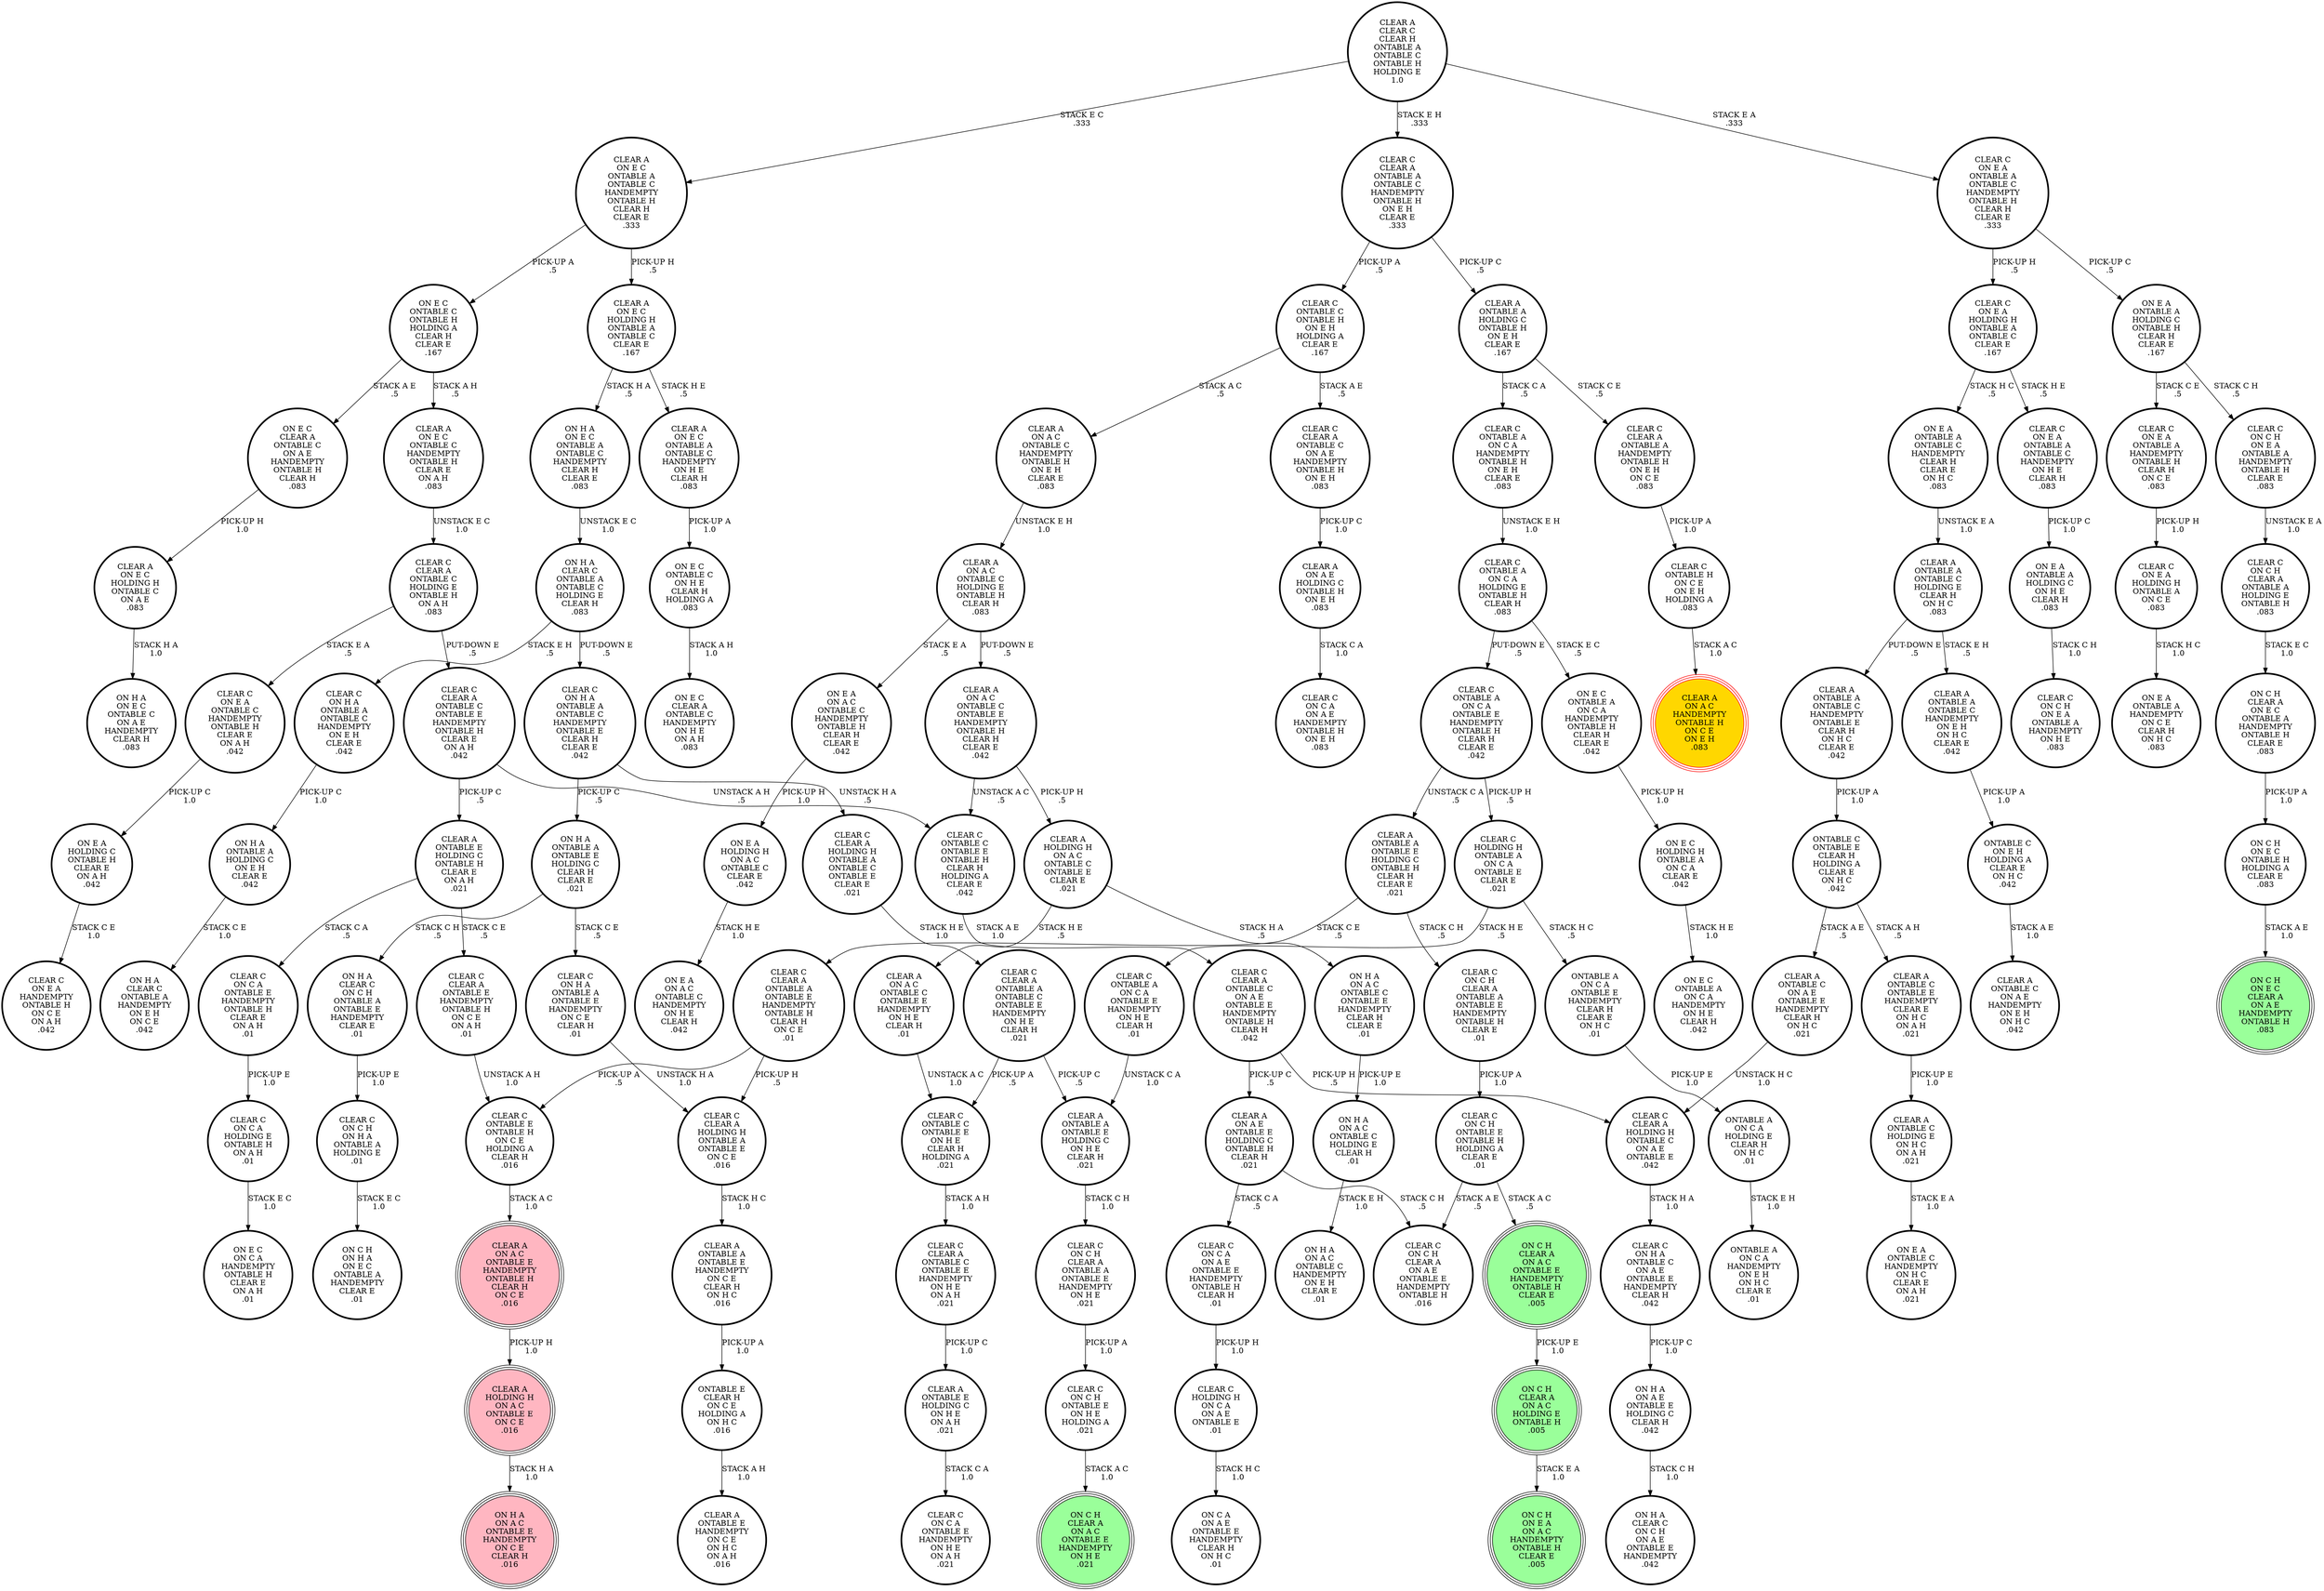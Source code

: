 digraph {
"CLEAR A\nON E C\nHOLDING H\nONTABLE A\nONTABLE C\nCLEAR E\n.167\n" -> "CLEAR A\nON E C\nONTABLE A\nONTABLE C\nHANDEMPTY\nON H E\nCLEAR H\n.083\n"[label="STACK H E\n.5\n"];
"CLEAR A\nON E C\nHOLDING H\nONTABLE A\nONTABLE C\nCLEAR E\n.167\n" -> "ON H A\nON E C\nONTABLE A\nONTABLE C\nHANDEMPTY\nCLEAR H\nCLEAR E\n.083\n"[label="STACK H A\n.5\n"];
"ON E C\nONTABLE C\nON H E\nCLEAR H\nHOLDING A\n.083\n" -> "ON E C\nCLEAR A\nONTABLE C\nHANDEMPTY\nON H E\nON A H\n.083\n"[label="STACK A H\n1.0\n"];
"ON H A\nCLEAR C\nON C H\nONTABLE A\nONTABLE E\nHANDEMPTY\nCLEAR E\n.01\n" -> "CLEAR C\nON C H\nON H A\nONTABLE A\nHOLDING E\n.01\n"[label="PICK-UP E\n1.0\n"];
"CLEAR C\nCLEAR A\nONTABLE A\nONTABLE C\nONTABLE E\nHANDEMPTY\nON H E\nCLEAR H\n.021\n" -> "CLEAR A\nONTABLE A\nONTABLE E\nHOLDING C\nON H E\nCLEAR H\n.021\n"[label="PICK-UP C\n.5\n"];
"CLEAR C\nCLEAR A\nONTABLE A\nONTABLE C\nONTABLE E\nHANDEMPTY\nON H E\nCLEAR H\n.021\n" -> "CLEAR C\nONTABLE C\nONTABLE E\nON H E\nCLEAR H\nHOLDING A\n.021\n"[label="PICK-UP A\n.5\n"];
"ON E A\nHOLDING C\nONTABLE H\nCLEAR E\nON A H\n.042\n" -> "CLEAR C\nON E A\nHANDEMPTY\nONTABLE H\nON C E\nON A H\n.042\n"[label="STACK C E\n1.0\n"];
"CLEAR C\nCLEAR A\nONTABLE C\nONTABLE E\nHANDEMPTY\nON H E\nON A H\n.021\n" -> "CLEAR A\nONTABLE E\nHOLDING C\nON H E\nON A H\n.021\n"[label="PICK-UP C\n1.0\n"];
"CLEAR A\nON A C\nONTABLE C\nHANDEMPTY\nONTABLE H\nON E H\nCLEAR E\n.083\n" -> "CLEAR A\nON A C\nONTABLE C\nHOLDING E\nONTABLE H\nCLEAR H\n.083\n"[label="UNSTACK E H\n1.0\n"];
"CLEAR A\nONTABLE A\nONTABLE E\nHOLDING C\nONTABLE H\nCLEAR H\nCLEAR E\n.021\n" -> "CLEAR C\nCLEAR A\nONTABLE A\nONTABLE E\nHANDEMPTY\nONTABLE H\nCLEAR H\nON C E\n.01\n"[label="STACK C E\n.5\n"];
"CLEAR A\nONTABLE A\nONTABLE E\nHOLDING C\nONTABLE H\nCLEAR H\nCLEAR E\n.021\n" -> "CLEAR C\nON C H\nCLEAR A\nONTABLE A\nONTABLE E\nHANDEMPTY\nONTABLE H\nCLEAR E\n.01\n"[label="STACK C H\n.5\n"];
"ONTABLE C\nON E H\nHOLDING A\nCLEAR E\nON H C\n.042\n" -> "CLEAR A\nONTABLE C\nON A E\nHANDEMPTY\nON E H\nON H C\n.042\n"[label="STACK A E\n1.0\n"];
"CLEAR A\nONTABLE C\nON A E\nONTABLE E\nHANDEMPTY\nCLEAR H\nON H C\n.021\n" -> "CLEAR C\nCLEAR A\nHOLDING H\nONTABLE C\nON A E\nONTABLE E\n.042\n"[label="UNSTACK H C\n1.0\n"];
"CLEAR C\nON C H\nONTABLE E\nONTABLE H\nHOLDING A\nCLEAR E\n.01\n" -> "ON C H\nCLEAR A\nON A C\nONTABLE E\nHANDEMPTY\nONTABLE H\nCLEAR E\n.005\n"[label="STACK A C\n.5\n"];
"CLEAR C\nON C H\nONTABLE E\nONTABLE H\nHOLDING A\nCLEAR E\n.01\n" -> "CLEAR C\nON C H\nCLEAR A\nON A E\nONTABLE E\nHANDEMPTY\nONTABLE H\n.016\n"[label="STACK A E\n.5\n"];
"ON H A\nON A E\nONTABLE E\nHOLDING C\nCLEAR H\n.042\n" -> "ON H A\nCLEAR C\nON C H\nON A E\nONTABLE E\nHANDEMPTY\n.042\n"[label="STACK C H\n1.0\n"];
"CLEAR A\nON A C\nONTABLE C\nONTABLE E\nHANDEMPTY\nONTABLE H\nCLEAR H\nCLEAR E\n.042\n" -> "CLEAR C\nONTABLE C\nONTABLE E\nONTABLE H\nCLEAR H\nHOLDING A\nCLEAR E\n.042\n"[label="UNSTACK A C\n.5\n"];
"CLEAR A\nON A C\nONTABLE C\nONTABLE E\nHANDEMPTY\nONTABLE H\nCLEAR H\nCLEAR E\n.042\n" -> "CLEAR A\nHOLDING H\nON A C\nONTABLE C\nONTABLE E\nCLEAR E\n.021\n"[label="PICK-UP H\n.5\n"];
"CLEAR A\nONTABLE A\nONTABLE C\nHOLDING E\nCLEAR H\nON H C\n.083\n" -> "CLEAR A\nONTABLE A\nONTABLE C\nHANDEMPTY\nONTABLE E\nCLEAR H\nON H C\nCLEAR E\n.042\n"[label="PUT-DOWN E\n.5\n"];
"CLEAR A\nONTABLE A\nONTABLE C\nHOLDING E\nCLEAR H\nON H C\n.083\n" -> "CLEAR A\nONTABLE A\nONTABLE C\nHANDEMPTY\nON E H\nON H C\nCLEAR E\n.042\n"[label="STACK E H\n.5\n"];
"ON H A\nONTABLE A\nHOLDING C\nON E H\nCLEAR E\n.042\n" -> "ON H A\nCLEAR C\nONTABLE A\nHANDEMPTY\nON E H\nON C E\n.042\n"[label="STACK C E\n1.0\n"];
"ON C H\nCLEAR A\nON A C\nHOLDING E\nONTABLE H\n.005\n" -> "ON C H\nON E A\nON A C\nHANDEMPTY\nONTABLE H\nCLEAR E\n.005\n"[label="STACK E A\n1.0\n"];
"ON E A\nHOLDING H\nON A C\nONTABLE C\nCLEAR E\n.042\n" -> "ON E A\nON A C\nONTABLE C\nHANDEMPTY\nON H E\nCLEAR H\n.042\n"[label="STACK H E\n1.0\n"];
"CLEAR C\nCLEAR A\nONTABLE C\nON A E\nONTABLE E\nHANDEMPTY\nONTABLE H\nCLEAR H\n.042\n" -> "CLEAR A\nON A E\nONTABLE E\nHOLDING C\nONTABLE H\nCLEAR H\n.021\n"[label="PICK-UP C\n.5\n"];
"CLEAR C\nCLEAR A\nONTABLE C\nON A E\nONTABLE E\nHANDEMPTY\nONTABLE H\nCLEAR H\n.042\n" -> "CLEAR C\nCLEAR A\nHOLDING H\nONTABLE C\nON A E\nONTABLE E\n.042\n"[label="PICK-UP H\n.5\n"];
"CLEAR C\nON C H\nCLEAR A\nONTABLE A\nONTABLE E\nHANDEMPTY\nON H E\n.021\n" -> "CLEAR C\nON C H\nONTABLE E\nON H E\nHOLDING A\n.021\n"[label="PICK-UP A\n1.0\n"];
"CLEAR C\nONTABLE A\nON C A\nONTABLE E\nHANDEMPTY\nONTABLE H\nCLEAR H\nCLEAR E\n.042\n" -> "CLEAR C\nHOLDING H\nONTABLE A\nON C A\nONTABLE E\nCLEAR E\n.021\n"[label="PICK-UP H\n.5\n"];
"CLEAR C\nONTABLE A\nON C A\nONTABLE E\nHANDEMPTY\nONTABLE H\nCLEAR H\nCLEAR E\n.042\n" -> "CLEAR A\nONTABLE A\nONTABLE E\nHOLDING C\nONTABLE H\nCLEAR H\nCLEAR E\n.021\n"[label="UNSTACK C A\n.5\n"];
"CLEAR C\nON C H\nONTABLE E\nON H E\nHOLDING A\n.021\n" -> "ON C H\nCLEAR A\nON A C\nONTABLE E\nHANDEMPTY\nON H E\n.021\n"[label="STACK A C\n1.0\n"];
"CLEAR C\nONTABLE A\nON C A\nHANDEMPTY\nONTABLE H\nON E H\nCLEAR E\n.083\n" -> "CLEAR C\nONTABLE A\nON C A\nHOLDING E\nONTABLE H\nCLEAR H\n.083\n"[label="UNSTACK E H\n1.0\n"];
"CLEAR C\nON H A\nONTABLE C\nON A E\nONTABLE E\nHANDEMPTY\nCLEAR H\n.042\n" -> "ON H A\nON A E\nONTABLE E\nHOLDING C\nCLEAR H\n.042\n"[label="PICK-UP C\n1.0\n"];
"CLEAR A\nHOLDING H\nON A C\nONTABLE C\nONTABLE E\nCLEAR E\n.021\n" -> "CLEAR A\nON A C\nONTABLE C\nONTABLE E\nHANDEMPTY\nON H E\nCLEAR H\n.01\n"[label="STACK H E\n.5\n"];
"CLEAR A\nHOLDING H\nON A C\nONTABLE C\nONTABLE E\nCLEAR E\n.021\n" -> "ON H A\nON A C\nONTABLE C\nONTABLE E\nHANDEMPTY\nCLEAR H\nCLEAR E\n.01\n"[label="STACK H A\n.5\n"];
"CLEAR C\nCLEAR A\nHOLDING H\nONTABLE A\nONTABLE E\nON C E\n.016\n" -> "CLEAR A\nONTABLE A\nONTABLE E\nHANDEMPTY\nON C E\nCLEAR H\nON H C\n.016\n"[label="STACK H C\n1.0\n"];
"ON H A\nON A C\nONTABLE C\nHOLDING E\nCLEAR H\n.01\n" -> "ON H A\nON A C\nONTABLE C\nHANDEMPTY\nON E H\nCLEAR E\n.01\n"[label="STACK E H\n1.0\n"];
"CLEAR C\nONTABLE C\nONTABLE E\nONTABLE H\nCLEAR H\nHOLDING A\nCLEAR E\n.042\n" -> "CLEAR C\nCLEAR A\nONTABLE C\nON A E\nONTABLE E\nHANDEMPTY\nONTABLE H\nCLEAR H\n.042\n"[label="STACK A E\n1.0\n"];
"CLEAR C\nCLEAR A\nHOLDING H\nONTABLE A\nONTABLE C\nONTABLE E\nCLEAR E\n.021\n" -> "CLEAR C\nCLEAR A\nONTABLE A\nONTABLE C\nONTABLE E\nHANDEMPTY\nON H E\nCLEAR H\n.021\n"[label="STACK H E\n1.0\n"];
"ON C H\nCLEAR A\nON A C\nONTABLE E\nHANDEMPTY\nONTABLE H\nCLEAR E\n.005\n" -> "ON C H\nCLEAR A\nON A C\nHOLDING E\nONTABLE H\n.005\n"[label="PICK-UP E\n1.0\n"];
"CLEAR C\nONTABLE A\nON C A\nHOLDING E\nONTABLE H\nCLEAR H\n.083\n" -> "CLEAR C\nONTABLE A\nON C A\nONTABLE E\nHANDEMPTY\nONTABLE H\nCLEAR H\nCLEAR E\n.042\n"[label="PUT-DOWN E\n.5\n"];
"CLEAR C\nONTABLE A\nON C A\nHOLDING E\nONTABLE H\nCLEAR H\n.083\n" -> "ON E C\nONTABLE A\nON C A\nHANDEMPTY\nONTABLE H\nCLEAR H\nCLEAR E\n.042\n"[label="STACK E C\n.5\n"];
"ON C H\nCLEAR A\nON E C\nONTABLE A\nHANDEMPTY\nONTABLE H\nCLEAR E\n.083\n" -> "ON C H\nON E C\nONTABLE H\nHOLDING A\nCLEAR E\n.083\n"[label="PICK-UP A\n1.0\n"];
"CLEAR C\nON C H\nCLEAR A\nONTABLE A\nHOLDING E\nONTABLE H\n.083\n" -> "ON C H\nCLEAR A\nON E C\nONTABLE A\nHANDEMPTY\nONTABLE H\nCLEAR E\n.083\n"[label="STACK E C\n1.0\n"];
"CLEAR C\nHOLDING H\nON C A\nON A E\nONTABLE E\n.01\n" -> "ON C A\nON A E\nONTABLE E\nHANDEMPTY\nCLEAR H\nON H C\n.01\n"[label="STACK H C\n1.0\n"];
"CLEAR C\nCLEAR A\nONTABLE C\nONTABLE E\nHANDEMPTY\nONTABLE H\nCLEAR E\nON A H\n.042\n" -> "CLEAR A\nONTABLE E\nHOLDING C\nONTABLE H\nCLEAR E\nON A H\n.021\n"[label="PICK-UP C\n.5\n"];
"CLEAR C\nCLEAR A\nONTABLE C\nONTABLE E\nHANDEMPTY\nONTABLE H\nCLEAR E\nON A H\n.042\n" -> "CLEAR C\nONTABLE C\nONTABLE E\nONTABLE H\nCLEAR H\nHOLDING A\nCLEAR E\n.042\n"[label="UNSTACK A H\n.5\n"];
"ON H A\nON A C\nONTABLE C\nONTABLE E\nHANDEMPTY\nCLEAR H\nCLEAR E\n.01\n" -> "ON H A\nON A C\nONTABLE C\nHOLDING E\nCLEAR H\n.01\n"[label="PICK-UP E\n1.0\n"];
"ON E A\nONTABLE A\nONTABLE C\nHANDEMPTY\nCLEAR H\nCLEAR E\nON H C\n.083\n" -> "CLEAR A\nONTABLE A\nONTABLE C\nHOLDING E\nCLEAR H\nON H C\n.083\n"[label="UNSTACK E A\n1.0\n"];
"CLEAR C\nON E A\nONTABLE A\nONTABLE C\nHANDEMPTY\nONTABLE H\nCLEAR H\nCLEAR E\n.333\n" -> "ON E A\nONTABLE A\nHOLDING C\nONTABLE H\nCLEAR H\nCLEAR E\n.167\n"[label="PICK-UP C\n.5\n"];
"CLEAR C\nON E A\nONTABLE A\nONTABLE C\nHANDEMPTY\nONTABLE H\nCLEAR H\nCLEAR E\n.333\n" -> "CLEAR C\nON E A\nHOLDING H\nONTABLE A\nONTABLE C\nCLEAR E\n.167\n"[label="PICK-UP H\n.5\n"];
"CLEAR C\nON E A\nONTABLE A\nHANDEMPTY\nONTABLE H\nCLEAR H\nON C E\n.083\n" -> "CLEAR C\nON E A\nHOLDING H\nONTABLE A\nON C E\n.083\n"[label="PICK-UP H\n1.0\n"];
"CLEAR A\nONTABLE A\nONTABLE C\nHANDEMPTY\nON E H\nON H C\nCLEAR E\n.042\n" -> "ONTABLE C\nON E H\nHOLDING A\nCLEAR E\nON H C\n.042\n"[label="PICK-UP A\n1.0\n"];
"ON E C\nONTABLE A\nON C A\nHANDEMPTY\nONTABLE H\nCLEAR H\nCLEAR E\n.042\n" -> "ON E C\nHOLDING H\nONTABLE A\nON C A\nCLEAR E\n.042\n"[label="PICK-UP H\n1.0\n"];
"CLEAR C\nCLEAR A\nONTABLE A\nHANDEMPTY\nONTABLE H\nON E H\nON C E\n.083\n" -> "CLEAR C\nONTABLE H\nON C E\nON E H\nHOLDING A\n.083\n"[label="PICK-UP A\n1.0\n"];
"ON C H\nON E C\nONTABLE H\nHOLDING A\nCLEAR E\n.083\n" -> "ON C H\nON E C\nCLEAR A\nON A E\nHANDEMPTY\nONTABLE H\n.083\n"[label="STACK A E\n1.0\n"];
"ON H A\nCLEAR C\nONTABLE A\nONTABLE C\nHOLDING E\nCLEAR H\n.083\n" -> "CLEAR C\nON H A\nONTABLE A\nONTABLE C\nHANDEMPTY\nONTABLE E\nCLEAR H\nCLEAR E\n.042\n"[label="PUT-DOWN E\n.5\n"];
"ON H A\nCLEAR C\nONTABLE A\nONTABLE C\nHOLDING E\nCLEAR H\n.083\n" -> "CLEAR C\nON H A\nONTABLE A\nONTABLE C\nHANDEMPTY\nON E H\nCLEAR E\n.042\n"[label="STACK E H\n.5\n"];
"CLEAR A\nON A C\nONTABLE C\nHOLDING E\nONTABLE H\nCLEAR H\n.083\n" -> "ON E A\nON A C\nONTABLE C\nHANDEMPTY\nONTABLE H\nCLEAR H\nCLEAR E\n.042\n"[label="STACK E A\n.5\n"];
"CLEAR A\nON A C\nONTABLE C\nHOLDING E\nONTABLE H\nCLEAR H\n.083\n" -> "CLEAR A\nON A C\nONTABLE C\nONTABLE E\nHANDEMPTY\nONTABLE H\nCLEAR H\nCLEAR E\n.042\n"[label="PUT-DOWN E\n.5\n"];
"CLEAR A\nON E C\nONTABLE C\nHANDEMPTY\nONTABLE H\nCLEAR E\nON A H\n.083\n" -> "CLEAR C\nCLEAR A\nONTABLE C\nHOLDING E\nONTABLE H\nON A H\n.083\n"[label="UNSTACK E C\n1.0\n"];
"CLEAR A\nONTABLE A\nONTABLE C\nHANDEMPTY\nONTABLE E\nCLEAR H\nON H C\nCLEAR E\n.042\n" -> "ONTABLE C\nONTABLE E\nCLEAR H\nHOLDING A\nCLEAR E\nON H C\n.042\n"[label="PICK-UP A\n1.0\n"];
"CLEAR C\nON H A\nONTABLE A\nONTABLE C\nHANDEMPTY\nONTABLE E\nCLEAR H\nCLEAR E\n.042\n" -> "ON H A\nONTABLE A\nONTABLE E\nHOLDING C\nCLEAR H\nCLEAR E\n.021\n"[label="PICK-UP C\n.5\n"];
"CLEAR C\nON H A\nONTABLE A\nONTABLE C\nHANDEMPTY\nONTABLE E\nCLEAR H\nCLEAR E\n.042\n" -> "CLEAR C\nCLEAR A\nHOLDING H\nONTABLE A\nONTABLE C\nONTABLE E\nCLEAR E\n.021\n"[label="UNSTACK H A\n.5\n"];
"CLEAR A\nONTABLE A\nONTABLE E\nHANDEMPTY\nON C E\nCLEAR H\nON H C\n.016\n" -> "ONTABLE E\nCLEAR H\nON C E\nHOLDING A\nON H C\n.016\n"[label="PICK-UP A\n1.0\n"];
"CLEAR A\nON A E\nHOLDING C\nONTABLE H\nON E H\n.083\n" -> "CLEAR C\nON C A\nON A E\nHANDEMPTY\nONTABLE H\nON E H\n.083\n"[label="STACK C A\n1.0\n"];
"CLEAR C\nON C H\nON H A\nONTABLE A\nHOLDING E\n.01\n" -> "ON C H\nON H A\nON E C\nONTABLE A\nHANDEMPTY\nCLEAR E\n.01\n"[label="STACK E C\n1.0\n"];
"CLEAR C\nON C A\nHOLDING E\nONTABLE H\nON A H\n.01\n" -> "ON E C\nON C A\nHANDEMPTY\nONTABLE H\nCLEAR E\nON A H\n.01\n"[label="STACK E C\n1.0\n"];
"CLEAR A\nON A C\nONTABLE C\nONTABLE E\nHANDEMPTY\nON H E\nCLEAR H\n.01\n" -> "CLEAR C\nONTABLE C\nONTABLE E\nON H E\nCLEAR H\nHOLDING A\n.021\n"[label="UNSTACK A C\n1.0\n"];
"CLEAR A\nON A E\nONTABLE E\nHOLDING C\nONTABLE H\nCLEAR H\n.021\n" -> "CLEAR C\nON C A\nON A E\nONTABLE E\nHANDEMPTY\nONTABLE H\nCLEAR H\n.01\n"[label="STACK C A\n.5\n"];
"CLEAR A\nON A E\nONTABLE E\nHOLDING C\nONTABLE H\nCLEAR H\n.021\n" -> "CLEAR C\nON C H\nCLEAR A\nON A E\nONTABLE E\nHANDEMPTY\nONTABLE H\n.016\n"[label="STACK C H\n.5\n"];
"CLEAR A\nONTABLE E\nHOLDING C\nONTABLE H\nCLEAR E\nON A H\n.021\n" -> "CLEAR C\nON C A\nONTABLE E\nHANDEMPTY\nONTABLE H\nCLEAR E\nON A H\n.01\n"[label="STACK C A\n.5\n"];
"CLEAR A\nONTABLE E\nHOLDING C\nONTABLE H\nCLEAR E\nON A H\n.021\n" -> "CLEAR C\nCLEAR A\nONTABLE E\nHANDEMPTY\nONTABLE H\nON C E\nON A H\n.01\n"[label="STACK C E\n.5\n"];
"CLEAR C\nCLEAR A\nONTABLE E\nHANDEMPTY\nONTABLE H\nON C E\nON A H\n.01\n" -> "CLEAR C\nONTABLE E\nONTABLE H\nON C E\nHOLDING A\nCLEAR H\n.016\n"[label="UNSTACK A H\n1.0\n"];
"CLEAR C\nON E A\nHOLDING H\nONTABLE A\nON C E\n.083\n" -> "ON E A\nONTABLE A\nHANDEMPTY\nON C E\nCLEAR H\nON H C\n.083\n"[label="STACK H C\n1.0\n"];
"CLEAR C\nONTABLE C\nONTABLE E\nON H E\nCLEAR H\nHOLDING A\n.021\n" -> "CLEAR C\nCLEAR A\nONTABLE C\nONTABLE E\nHANDEMPTY\nON H E\nON A H\n.021\n"[label="STACK A H\n1.0\n"];
"CLEAR C\nHOLDING H\nONTABLE A\nON C A\nONTABLE E\nCLEAR E\n.021\n" -> "ONTABLE A\nON C A\nONTABLE E\nHANDEMPTY\nCLEAR H\nCLEAR E\nON H C\n.01\n"[label="STACK H C\n.5\n"];
"CLEAR C\nHOLDING H\nONTABLE A\nON C A\nONTABLE E\nCLEAR E\n.021\n" -> "CLEAR C\nONTABLE A\nON C A\nONTABLE E\nHANDEMPTY\nON H E\nCLEAR H\n.01\n"[label="STACK H E\n.5\n"];
"ON E A\nONTABLE A\nHOLDING C\nON H E\nCLEAR H\n.083\n" -> "CLEAR C\nON C H\nON E A\nONTABLE A\nHANDEMPTY\nON H E\n.083\n"[label="STACK C H\n1.0\n"];
"ONTABLE C\nONTABLE E\nCLEAR H\nHOLDING A\nCLEAR E\nON H C\n.042\n" -> "CLEAR A\nONTABLE C\nON A E\nONTABLE E\nHANDEMPTY\nCLEAR H\nON H C\n.021\n"[label="STACK A E\n.5\n"];
"ONTABLE C\nONTABLE E\nCLEAR H\nHOLDING A\nCLEAR E\nON H C\n.042\n" -> "CLEAR A\nONTABLE C\nONTABLE E\nHANDEMPTY\nCLEAR E\nON H C\nON A H\n.021\n"[label="STACK A H\n.5\n"];
"ON E C\nONTABLE C\nONTABLE H\nHOLDING A\nCLEAR H\nCLEAR E\n.167\n" -> "CLEAR A\nON E C\nONTABLE C\nHANDEMPTY\nONTABLE H\nCLEAR E\nON A H\n.083\n"[label="STACK A H\n.5\n"];
"ON E C\nONTABLE C\nONTABLE H\nHOLDING A\nCLEAR H\nCLEAR E\n.167\n" -> "ON E C\nCLEAR A\nONTABLE C\nON A E\nHANDEMPTY\nONTABLE H\nCLEAR H\n.083\n"[label="STACK A E\n.5\n"];
"CLEAR C\nCLEAR A\nONTABLE A\nONTABLE C\nHANDEMPTY\nONTABLE H\nON E H\nCLEAR E\n.333\n" -> "CLEAR A\nONTABLE A\nHOLDING C\nONTABLE H\nON E H\nCLEAR E\n.167\n"[label="PICK-UP C\n.5\n"];
"CLEAR C\nCLEAR A\nONTABLE A\nONTABLE C\nHANDEMPTY\nONTABLE H\nON E H\nCLEAR E\n.333\n" -> "CLEAR C\nONTABLE C\nONTABLE H\nON E H\nHOLDING A\nCLEAR E\n.167\n"[label="PICK-UP A\n.5\n"];
"CLEAR A\nON A C\nONTABLE E\nHANDEMPTY\nONTABLE H\nCLEAR H\nON C E\n.016\n" -> "CLEAR A\nHOLDING H\nON A C\nONTABLE E\nON C E\n.016\n"[label="PICK-UP H\n1.0\n"];
"ON E C\nCLEAR A\nONTABLE C\nON A E\nHANDEMPTY\nONTABLE H\nCLEAR H\n.083\n" -> "CLEAR A\nON E C\nHOLDING H\nONTABLE C\nON A E\n.083\n"[label="PICK-UP H\n1.0\n"];
"CLEAR C\nON E A\nONTABLE C\nHANDEMPTY\nONTABLE H\nCLEAR E\nON A H\n.042\n" -> "ON E A\nHOLDING C\nONTABLE H\nCLEAR E\nON A H\n.042\n"[label="PICK-UP C\n1.0\n"];
"CLEAR A\nCLEAR C\nCLEAR H\nONTABLE A\nONTABLE C\nONTABLE H\nHOLDING E\n1.0\n" -> "CLEAR A\nON E C\nONTABLE A\nONTABLE C\nHANDEMPTY\nONTABLE H\nCLEAR H\nCLEAR E\n.333\n"[label="STACK E C\n.333\n"];
"CLEAR A\nCLEAR C\nCLEAR H\nONTABLE A\nONTABLE C\nONTABLE H\nHOLDING E\n1.0\n" -> "CLEAR C\nON E A\nONTABLE A\nONTABLE C\nHANDEMPTY\nONTABLE H\nCLEAR H\nCLEAR E\n.333\n"[label="STACK E A\n.333\n"];
"CLEAR A\nCLEAR C\nCLEAR H\nONTABLE A\nONTABLE C\nONTABLE H\nHOLDING E\n1.0\n" -> "CLEAR C\nCLEAR A\nONTABLE A\nONTABLE C\nHANDEMPTY\nONTABLE H\nON E H\nCLEAR E\n.333\n"[label="STACK E H\n.333\n"];
"CLEAR C\nONTABLE H\nON C E\nON E H\nHOLDING A\n.083\n" -> "CLEAR A\nON A C\nHANDEMPTY\nONTABLE H\nON C E\nON E H\n.083\n"[label="STACK A C\n1.0\n"];
"ON H A\nONTABLE A\nONTABLE E\nHOLDING C\nCLEAR H\nCLEAR E\n.021\n" -> "CLEAR C\nON H A\nONTABLE A\nONTABLE E\nHANDEMPTY\nON C E\nCLEAR H\n.01\n"[label="STACK C E\n.5\n"];
"ON H A\nONTABLE A\nONTABLE E\nHOLDING C\nCLEAR H\nCLEAR E\n.021\n" -> "ON H A\nCLEAR C\nON C H\nONTABLE A\nONTABLE E\nHANDEMPTY\nCLEAR E\n.01\n"[label="STACK C H\n.5\n"];
"CLEAR C\nCLEAR A\nHOLDING H\nONTABLE C\nON A E\nONTABLE E\n.042\n" -> "CLEAR C\nON H A\nONTABLE C\nON A E\nONTABLE E\nHANDEMPTY\nCLEAR H\n.042\n"[label="STACK H A\n1.0\n"];
"ON H A\nON E C\nONTABLE A\nONTABLE C\nHANDEMPTY\nCLEAR H\nCLEAR E\n.083\n" -> "ON H A\nCLEAR C\nONTABLE A\nONTABLE C\nHOLDING E\nCLEAR H\n.083\n"[label="UNSTACK E C\n1.0\n"];
"CLEAR C\nONTABLE C\nONTABLE H\nON E H\nHOLDING A\nCLEAR E\n.167\n" -> "CLEAR C\nCLEAR A\nONTABLE C\nON A E\nHANDEMPTY\nONTABLE H\nON E H\n.083\n"[label="STACK A E\n.5\n"];
"CLEAR C\nONTABLE C\nONTABLE H\nON E H\nHOLDING A\nCLEAR E\n.167\n" -> "CLEAR A\nON A C\nONTABLE C\nHANDEMPTY\nONTABLE H\nON E H\nCLEAR E\n.083\n"[label="STACK A C\n.5\n"];
"CLEAR A\nON E C\nONTABLE A\nONTABLE C\nHANDEMPTY\nONTABLE H\nCLEAR H\nCLEAR E\n.333\n" -> "CLEAR A\nON E C\nHOLDING H\nONTABLE A\nONTABLE C\nCLEAR E\n.167\n"[label="PICK-UP H\n.5\n"];
"CLEAR A\nON E C\nONTABLE A\nONTABLE C\nHANDEMPTY\nONTABLE H\nCLEAR H\nCLEAR E\n.333\n" -> "ON E C\nONTABLE C\nONTABLE H\nHOLDING A\nCLEAR H\nCLEAR E\n.167\n"[label="PICK-UP A\n.5\n"];
"CLEAR A\nON E C\nHOLDING H\nONTABLE C\nON A E\n.083\n" -> "ON H A\nON E C\nONTABLE C\nON A E\nHANDEMPTY\nCLEAR H\n.083\n"[label="STACK H A\n1.0\n"];
"CLEAR A\nONTABLE A\nHOLDING C\nONTABLE H\nON E H\nCLEAR E\n.167\n" -> "CLEAR C\nCLEAR A\nONTABLE A\nHANDEMPTY\nONTABLE H\nON E H\nON C E\n.083\n"[label="STACK C E\n.5\n"];
"CLEAR A\nONTABLE A\nHOLDING C\nONTABLE H\nON E H\nCLEAR E\n.167\n" -> "CLEAR C\nONTABLE A\nON C A\nHANDEMPTY\nONTABLE H\nON E H\nCLEAR E\n.083\n"[label="STACK C A\n.5\n"];
"CLEAR C\nON C A\nONTABLE E\nHANDEMPTY\nONTABLE H\nCLEAR E\nON A H\n.01\n" -> "CLEAR C\nON C A\nHOLDING E\nONTABLE H\nON A H\n.01\n"[label="PICK-UP E\n1.0\n"];
"ONTABLE A\nON C A\nONTABLE E\nHANDEMPTY\nCLEAR H\nCLEAR E\nON H C\n.01\n" -> "ONTABLE A\nON C A\nHOLDING E\nCLEAR H\nON H C\n.01\n"[label="PICK-UP E\n1.0\n"];
"CLEAR C\nCLEAR A\nONTABLE C\nON A E\nHANDEMPTY\nONTABLE H\nON E H\n.083\n" -> "CLEAR A\nON A E\nHOLDING C\nONTABLE H\nON E H\n.083\n"[label="PICK-UP C\n1.0\n"];
"CLEAR C\nCLEAR A\nONTABLE C\nHOLDING E\nONTABLE H\nON A H\n.083\n" -> "CLEAR C\nCLEAR A\nONTABLE C\nONTABLE E\nHANDEMPTY\nONTABLE H\nCLEAR E\nON A H\n.042\n"[label="PUT-DOWN E\n.5\n"];
"CLEAR C\nCLEAR A\nONTABLE C\nHOLDING E\nONTABLE H\nON A H\n.083\n" -> "CLEAR C\nON E A\nONTABLE C\nHANDEMPTY\nONTABLE H\nCLEAR E\nON A H\n.042\n"[label="STACK E A\n.5\n"];
"CLEAR C\nON C H\nON E A\nONTABLE A\nHANDEMPTY\nONTABLE H\nCLEAR E\n.083\n" -> "CLEAR C\nON C H\nCLEAR A\nONTABLE A\nHOLDING E\nONTABLE H\n.083\n"[label="UNSTACK E A\n1.0\n"];
"CLEAR C\nON H A\nONTABLE A\nONTABLE C\nHANDEMPTY\nON E H\nCLEAR E\n.042\n" -> "ON H A\nONTABLE A\nHOLDING C\nON E H\nCLEAR E\n.042\n"[label="PICK-UP C\n1.0\n"];
"CLEAR A\nHOLDING H\nON A C\nONTABLE E\nON C E\n.016\n" -> "ON H A\nON A C\nONTABLE E\nHANDEMPTY\nON C E\nCLEAR H\n.016\n"[label="STACK H A\n1.0\n"];
"CLEAR A\nON E C\nONTABLE A\nONTABLE C\nHANDEMPTY\nON H E\nCLEAR H\n.083\n" -> "ON E C\nONTABLE C\nON H E\nCLEAR H\nHOLDING A\n.083\n"[label="PICK-UP A\n1.0\n"];
"CLEAR C\nON H A\nONTABLE A\nONTABLE E\nHANDEMPTY\nON C E\nCLEAR H\n.01\n" -> "CLEAR C\nCLEAR A\nHOLDING H\nONTABLE A\nONTABLE E\nON C E\n.016\n"[label="UNSTACK H A\n1.0\n"];
"CLEAR C\nCLEAR A\nONTABLE A\nONTABLE E\nHANDEMPTY\nONTABLE H\nCLEAR H\nON C E\n.01\n" -> "CLEAR C\nONTABLE E\nONTABLE H\nON C E\nHOLDING A\nCLEAR H\n.016\n"[label="PICK-UP A\n.5\n"];
"CLEAR C\nCLEAR A\nONTABLE A\nONTABLE E\nHANDEMPTY\nONTABLE H\nCLEAR H\nON C E\n.01\n" -> "CLEAR C\nCLEAR A\nHOLDING H\nONTABLE A\nONTABLE E\nON C E\n.016\n"[label="PICK-UP H\n.5\n"];
"ON E A\nON A C\nONTABLE C\nHANDEMPTY\nONTABLE H\nCLEAR H\nCLEAR E\n.042\n" -> "ON E A\nHOLDING H\nON A C\nONTABLE C\nCLEAR E\n.042\n"[label="PICK-UP H\n1.0\n"];
"CLEAR C\nON C H\nCLEAR A\nONTABLE A\nONTABLE E\nHANDEMPTY\nONTABLE H\nCLEAR E\n.01\n" -> "CLEAR C\nON C H\nONTABLE E\nONTABLE H\nHOLDING A\nCLEAR E\n.01\n"[label="PICK-UP A\n1.0\n"];
"ONTABLE E\nCLEAR H\nON C E\nHOLDING A\nON H C\n.016\n" -> "CLEAR A\nONTABLE E\nHANDEMPTY\nON C E\nON H C\nON A H\n.016\n"[label="STACK A H\n1.0\n"];
"CLEAR A\nONTABLE E\nHOLDING C\nON H E\nON A H\n.021\n" -> "CLEAR C\nON C A\nONTABLE E\nHANDEMPTY\nON H E\nON A H\n.021\n"[label="STACK C A\n1.0\n"];
"CLEAR A\nONTABLE C\nONTABLE E\nHANDEMPTY\nCLEAR E\nON H C\nON A H\n.021\n" -> "CLEAR A\nONTABLE C\nHOLDING E\nON H C\nON A H\n.021\n"[label="PICK-UP E\n1.0\n"];
"CLEAR C\nON E A\nHOLDING H\nONTABLE A\nONTABLE C\nCLEAR E\n.167\n" -> "ON E A\nONTABLE A\nONTABLE C\nHANDEMPTY\nCLEAR H\nCLEAR E\nON H C\n.083\n"[label="STACK H C\n.5\n"];
"CLEAR C\nON E A\nHOLDING H\nONTABLE A\nONTABLE C\nCLEAR E\n.167\n" -> "CLEAR C\nON E A\nONTABLE A\nONTABLE C\nHANDEMPTY\nON H E\nCLEAR H\n.083\n"[label="STACK H E\n.5\n"];
"CLEAR C\nON C A\nON A E\nONTABLE E\nHANDEMPTY\nONTABLE H\nCLEAR H\n.01\n" -> "CLEAR C\nHOLDING H\nON C A\nON A E\nONTABLE E\n.01\n"[label="PICK-UP H\n1.0\n"];
"CLEAR A\nONTABLE A\nONTABLE E\nHOLDING C\nON H E\nCLEAR H\n.021\n" -> "CLEAR C\nON C H\nCLEAR A\nONTABLE A\nONTABLE E\nHANDEMPTY\nON H E\n.021\n"[label="STACK C H\n1.0\n"];
"ON E C\nHOLDING H\nONTABLE A\nON C A\nCLEAR E\n.042\n" -> "ON E C\nONTABLE A\nON C A\nHANDEMPTY\nON H E\nCLEAR H\n.042\n"[label="STACK H E\n1.0\n"];
"ONTABLE A\nON C A\nHOLDING E\nCLEAR H\nON H C\n.01\n" -> "ONTABLE A\nON C A\nHANDEMPTY\nON E H\nON H C\nCLEAR E\n.01\n"[label="STACK E H\n1.0\n"];
"CLEAR C\nONTABLE A\nON C A\nONTABLE E\nHANDEMPTY\nON H E\nCLEAR H\n.01\n" -> "CLEAR A\nONTABLE A\nONTABLE E\nHOLDING C\nON H E\nCLEAR H\n.021\n"[label="UNSTACK C A\n1.0\n"];
"ON E A\nONTABLE A\nHOLDING C\nONTABLE H\nCLEAR H\nCLEAR E\n.167\n" -> "CLEAR C\nON C H\nON E A\nONTABLE A\nHANDEMPTY\nONTABLE H\nCLEAR E\n.083\n"[label="STACK C H\n.5\n"];
"ON E A\nONTABLE A\nHOLDING C\nONTABLE H\nCLEAR H\nCLEAR E\n.167\n" -> "CLEAR C\nON E A\nONTABLE A\nHANDEMPTY\nONTABLE H\nCLEAR H\nON C E\n.083\n"[label="STACK C E\n.5\n"];
"CLEAR C\nON E A\nONTABLE A\nONTABLE C\nHANDEMPTY\nON H E\nCLEAR H\n.083\n" -> "ON E A\nONTABLE A\nHOLDING C\nON H E\nCLEAR H\n.083\n"[label="PICK-UP C\n1.0\n"];
"CLEAR C\nONTABLE E\nONTABLE H\nON C E\nHOLDING A\nCLEAR H\n.016\n" -> "CLEAR A\nON A C\nONTABLE E\nHANDEMPTY\nONTABLE H\nCLEAR H\nON C E\n.016\n"[label="STACK A C\n1.0\n"];
"CLEAR A\nONTABLE C\nHOLDING E\nON H C\nON A H\n.021\n" -> "ON E A\nONTABLE C\nHANDEMPTY\nON H C\nCLEAR E\nON A H\n.021\n"[label="STACK E A\n1.0\n"];
"ON H A\nON E C\nONTABLE C\nON A E\nHANDEMPTY\nCLEAR H\n.083\n" [shape=circle, penwidth=3];
"ON C A\nON A E\nONTABLE E\nHANDEMPTY\nCLEAR H\nON H C\n.01\n" [shape=circle, penwidth=3];
"ONTABLE A\nON C A\nHANDEMPTY\nON E H\nON H C\nCLEAR E\n.01\n" [shape=circle, penwidth=3];
"ON C H\nON H A\nON E C\nONTABLE A\nHANDEMPTY\nCLEAR E\n.01\n" [shape=circle, penwidth=3];
"ON C H\nON E C\nCLEAR A\nON A E\nHANDEMPTY\nONTABLE H\n.083\n" [shape=circle, style=filled, fillcolor=palegreen1, peripheries=3];
"ON E C\nONTABLE A\nON C A\nHANDEMPTY\nON H E\nCLEAR H\n.042\n" [shape=circle, penwidth=3];
"CLEAR A\nONTABLE C\nON A E\nHANDEMPTY\nON E H\nON H C\n.042\n" [shape=circle, penwidth=3];
"ON E C\nCLEAR A\nONTABLE C\nHANDEMPTY\nON H E\nON A H\n.083\n" [shape=circle, penwidth=3];
"CLEAR A\nON A C\nHANDEMPTY\nONTABLE H\nON C E\nON E H\n.083\n" [shape=circle, style=filled color=red, fillcolor=gold, peripheries=3];
"ON E C\nON C A\nHANDEMPTY\nONTABLE H\nCLEAR E\nON A H\n.01\n" [shape=circle, penwidth=3];
"CLEAR A\nONTABLE E\nHANDEMPTY\nON C E\nON H C\nON A H\n.016\n" [shape=circle, penwidth=3];
"ON H A\nON A C\nONTABLE C\nHANDEMPTY\nON E H\nCLEAR E\n.01\n" [shape=circle, penwidth=3];
"ON C H\nCLEAR A\nON A C\nONTABLE E\nHANDEMPTY\nON H E\n.021\n" [shape=circle, style=filled, fillcolor=palegreen1, peripheries=3];
"CLEAR C\nON C A\nON A E\nHANDEMPTY\nONTABLE H\nON E H\n.083\n" [shape=circle, penwidth=3];
"ON H A\nCLEAR C\nONTABLE A\nHANDEMPTY\nON E H\nON C E\n.042\n" [shape=circle, penwidth=3];
"CLEAR C\nON C H\nON E A\nONTABLE A\nHANDEMPTY\nON H E\n.083\n" [shape=circle, penwidth=3];
"ON C H\nON E A\nON A C\nHANDEMPTY\nONTABLE H\nCLEAR E\n.005\n" [shape=circle, style=filled, fillcolor=palegreen1, peripheries=3];
"ON E A\nON A C\nONTABLE C\nHANDEMPTY\nON H E\nCLEAR H\n.042\n" [shape=circle, penwidth=3];
"ON H A\nCLEAR C\nON C H\nON A E\nONTABLE E\nHANDEMPTY\n.042\n" [shape=circle, penwidth=3];
"CLEAR C\nON C H\nCLEAR A\nON A E\nONTABLE E\nHANDEMPTY\nONTABLE H\n.016\n" [shape=circle, penwidth=3];
"ON H A\nON A C\nONTABLE E\nHANDEMPTY\nON C E\nCLEAR H\n.016\n" [shape=circle, style=filled, fillcolor=lightpink, peripheries=3];
"ON E A\nONTABLE C\nHANDEMPTY\nON H C\nCLEAR E\nON A H\n.021\n" [shape=circle, penwidth=3];
"CLEAR C\nON C A\nONTABLE E\nHANDEMPTY\nON H E\nON A H\n.021\n" [shape=circle, penwidth=3];
"CLEAR C\nON E A\nHANDEMPTY\nONTABLE H\nON C E\nON A H\n.042\n" [shape=circle, penwidth=3];
"ON E A\nONTABLE A\nHANDEMPTY\nON C E\nCLEAR H\nON H C\n.083\n" [shape=circle, penwidth=3];
"ON H A\nON E C\nONTABLE C\nON A E\nHANDEMPTY\nCLEAR H\n.083\n" [shape=circle, penwidth=3];
"ON C A\nON A E\nONTABLE E\nHANDEMPTY\nCLEAR H\nON H C\n.01\n" [shape=circle, penwidth=3];
"CLEAR A\nONTABLE A\nONTABLE C\nHOLDING E\nCLEAR H\nON H C\n.083\n" [shape=circle, penwidth=3];
"CLEAR A\nONTABLE A\nONTABLE E\nHOLDING C\nONTABLE H\nCLEAR H\nCLEAR E\n.021\n" [shape=circle, penwidth=3];
"ONTABLE A\nON C A\nHANDEMPTY\nON E H\nON H C\nCLEAR E\n.01\n" [shape=circle, penwidth=3];
"CLEAR C\nON C H\nONTABLE E\nON H E\nHOLDING A\n.021\n" [shape=circle, penwidth=3];
"CLEAR C\nCLEAR A\nONTABLE C\nONTABLE E\nHANDEMPTY\nONTABLE H\nCLEAR E\nON A H\n.042\n" [shape=circle, penwidth=3];
"ON C H\nCLEAR A\nON A C\nHOLDING E\nONTABLE H\n.005\n" [shape=circle, style=filled, fillcolor=palegreen1, peripheries=3];
"ON C H\nON H A\nON E C\nONTABLE A\nHANDEMPTY\nCLEAR E\n.01\n" [shape=circle, penwidth=3];
"CLEAR A\nON A C\nONTABLE C\nONTABLE E\nHANDEMPTY\nONTABLE H\nCLEAR H\nCLEAR E\n.042\n" [shape=circle, penwidth=3];
"CLEAR C\nONTABLE A\nON C A\nHANDEMPTY\nONTABLE H\nON E H\nCLEAR E\n.083\n" [shape=circle, penwidth=3];
"CLEAR C\nCLEAR A\nONTABLE A\nONTABLE C\nHANDEMPTY\nONTABLE H\nON E H\nCLEAR E\n.333\n" [shape=circle, penwidth=3];
"CLEAR C\nON C H\nCLEAR A\nONTABLE A\nONTABLE E\nHANDEMPTY\nONTABLE H\nCLEAR E\n.01\n" [shape=circle, penwidth=3];
"CLEAR A\nONTABLE A\nONTABLE E\nHOLDING C\nON H E\nCLEAR H\n.021\n" [shape=circle, penwidth=3];
"ON C H\nON E C\nCLEAR A\nON A E\nHANDEMPTY\nONTABLE H\n.083\n" [shape=circle, style=filled, fillcolor=palegreen1, peripheries=3];
"CLEAR A\nONTABLE E\nHOLDING C\nONTABLE H\nCLEAR E\nON A H\n.021\n" [shape=circle, penwidth=3];
"ON E C\nONTABLE A\nON C A\nHANDEMPTY\nON H E\nCLEAR H\n.042\n" [shape=circle, penwidth=3];
"CLEAR A\nON E C\nONTABLE A\nONTABLE C\nHANDEMPTY\nONTABLE H\nCLEAR H\nCLEAR E\n.333\n" [shape=circle, penwidth=3];
"CLEAR A\nONTABLE A\nONTABLE C\nHANDEMPTY\nONTABLE E\nCLEAR H\nON H C\nCLEAR E\n.042\n" [shape=circle, penwidth=3];
"CLEAR A\nONTABLE C\nON A E\nHANDEMPTY\nON E H\nON H C\n.042\n" [shape=circle, penwidth=3];
"ON C H\nCLEAR A\nON A C\nONTABLE E\nHANDEMPTY\nONTABLE H\nCLEAR E\n.005\n" [shape=circle, style=filled, fillcolor=palegreen1, peripheries=3];
"CLEAR A\nON E C\nONTABLE C\nHANDEMPTY\nONTABLE H\nCLEAR E\nON A H\n.083\n" [shape=circle, penwidth=3];
"CLEAR A\nONTABLE A\nHOLDING C\nONTABLE H\nON E H\nCLEAR E\n.167\n" [shape=circle, penwidth=3];
"ON E C\nCLEAR A\nONTABLE C\nON A E\nHANDEMPTY\nONTABLE H\nCLEAR H\n.083\n" [shape=circle, penwidth=3];
"ON C H\nON E C\nONTABLE H\nHOLDING A\nCLEAR E\n.083\n" [shape=circle, penwidth=3];
"ON C H\nCLEAR A\nON E C\nONTABLE A\nHANDEMPTY\nONTABLE H\nCLEAR E\n.083\n" [shape=circle, penwidth=3];
"ON E C\nCLEAR A\nONTABLE C\nHANDEMPTY\nON H E\nON A H\n.083\n" [shape=circle, penwidth=3];
"CLEAR A\nON A C\nONTABLE C\nONTABLE E\nHANDEMPTY\nON H E\nCLEAR H\n.01\n" [shape=circle, penwidth=3];
"CLEAR C\nON C A\nHOLDING E\nONTABLE H\nON A H\n.01\n" [shape=circle, penwidth=3];
"CLEAR A\nONTABLE E\nHOLDING C\nON H E\nON A H\n.021\n" [shape=circle, penwidth=3];
"CLEAR C\nCLEAR A\nONTABLE C\nON A E\nHANDEMPTY\nONTABLE H\nON E H\n.083\n" [shape=circle, penwidth=3];
"CLEAR C\nON C H\nONTABLE E\nONTABLE H\nHOLDING A\nCLEAR E\n.01\n" [shape=circle, penwidth=3];
"ON E A\nONTABLE A\nONTABLE C\nHANDEMPTY\nCLEAR H\nCLEAR E\nON H C\n.083\n" [shape=circle, penwidth=3];
"ONTABLE A\nON C A\nONTABLE E\nHANDEMPTY\nCLEAR H\nCLEAR E\nON H C\n.01\n" [shape=circle, penwidth=3];
"CLEAR C\nCLEAR A\nONTABLE C\nON A E\nONTABLE E\nHANDEMPTY\nONTABLE H\nCLEAR H\n.042\n" [shape=circle, penwidth=3];
"ONTABLE C\nON E H\nHOLDING A\nCLEAR E\nON H C\n.042\n" [shape=circle, penwidth=3];
"CLEAR A\nON A C\nONTABLE C\nHOLDING E\nONTABLE H\nCLEAR H\n.083\n" [shape=circle, penwidth=3];
"ON H A\nON A C\nONTABLE C\nHOLDING E\nCLEAR H\n.01\n" [shape=circle, penwidth=3];
"CLEAR A\nHOLDING H\nON A C\nONTABLE C\nONTABLE E\nCLEAR E\n.021\n" [shape=circle, penwidth=3];
"CLEAR A\nON A C\nONTABLE C\nHANDEMPTY\nONTABLE H\nON E H\nCLEAR E\n.083\n" [shape=circle, penwidth=3];
"CLEAR C\nCLEAR A\nONTABLE C\nHOLDING E\nONTABLE H\nON A H\n.083\n" [shape=circle, penwidth=3];
"CLEAR C\nON C H\nON H A\nONTABLE A\nHOLDING E\n.01\n" [shape=circle, penwidth=3];
"ON H A\nON A E\nONTABLE E\nHOLDING C\nCLEAR H\n.042\n" [shape=circle, penwidth=3];
"ON E A\nONTABLE A\nHOLDING C\nONTABLE H\nCLEAR H\nCLEAR E\n.167\n" [shape=circle, penwidth=3];
"ON H A\nCLEAR C\nONTABLE A\nONTABLE C\nHOLDING E\nCLEAR H\n.083\n" [shape=circle, penwidth=3];
"CLEAR A\nON A C\nHANDEMPTY\nONTABLE H\nON C E\nON E H\n.083\n" [shape=circle, style=filled color=red, fillcolor=gold, peripheries=3];
"ON E C\nON C A\nHANDEMPTY\nONTABLE H\nCLEAR E\nON A H\n.01\n" [shape=circle, penwidth=3];
"ONTABLE C\nONTABLE E\nCLEAR H\nHOLDING A\nCLEAR E\nON H C\n.042\n" [shape=circle, penwidth=3];
"ON H A\nON A C\nONTABLE C\nONTABLE E\nHANDEMPTY\nCLEAR H\nCLEAR E\n.01\n" [shape=circle, penwidth=3];
"CLEAR A\nON E C\nONTABLE A\nONTABLE C\nHANDEMPTY\nON H E\nCLEAR H\n.083\n" [shape=circle, penwidth=3];
"CLEAR C\nHOLDING H\nONTABLE A\nON C A\nONTABLE E\nCLEAR E\n.021\n" [shape=circle, penwidth=3];
"CLEAR A\nON A C\nONTABLE E\nHANDEMPTY\nONTABLE H\nCLEAR H\nON C E\n.016\n" [shape=circle, style=filled, fillcolor=lightpink, peripheries=3];
"CLEAR C\nONTABLE C\nONTABLE H\nON E H\nHOLDING A\nCLEAR E\n.167\n" [shape=circle, penwidth=3];
"CLEAR C\nCLEAR A\nONTABLE A\nONTABLE E\nHANDEMPTY\nONTABLE H\nCLEAR H\nON C E\n.01\n" [shape=circle, penwidth=3];
"CLEAR C\nONTABLE E\nONTABLE H\nON C E\nHOLDING A\nCLEAR H\n.016\n" [shape=circle, penwidth=3];
"CLEAR C\nON C A\nON A E\nONTABLE E\nHANDEMPTY\nONTABLE H\nCLEAR H\n.01\n" [shape=circle, penwidth=3];
"CLEAR A\nONTABLE E\nHANDEMPTY\nON C E\nON H C\nON A H\n.016\n" [shape=circle, penwidth=3];
"CLEAR C\nCLEAR A\nHOLDING H\nONTABLE A\nONTABLE E\nON C E\n.016\n" [shape=circle, penwidth=3];
"ON H A\nON A C\nONTABLE C\nHANDEMPTY\nON E H\nCLEAR E\n.01\n" [shape=circle, penwidth=3];
"ON C H\nCLEAR A\nON A C\nONTABLE E\nHANDEMPTY\nON H E\n.021\n" [shape=circle, style=filled, fillcolor=palegreen1, peripheries=3];
"CLEAR A\nCLEAR C\nCLEAR H\nONTABLE A\nONTABLE C\nONTABLE H\nHOLDING E\n1.0\n" [shape=circle, penwidth=3];
"CLEAR C\nON C A\nON A E\nHANDEMPTY\nONTABLE H\nON E H\n.083\n" [shape=circle, penwidth=3];
"ON E A\nHOLDING H\nON A C\nONTABLE C\nCLEAR E\n.042\n" [shape=circle, penwidth=3];
"CLEAR C\nON E A\nHOLDING H\nONTABLE A\nONTABLE C\nCLEAR E\n.167\n" [shape=circle, penwidth=3];
"CLEAR A\nONTABLE A\nONTABLE C\nHANDEMPTY\nON E H\nON H C\nCLEAR E\n.042\n" [shape=circle, penwidth=3];
"ON E C\nONTABLE A\nON C A\nHANDEMPTY\nONTABLE H\nCLEAR H\nCLEAR E\n.042\n" [shape=circle, penwidth=3];
"CLEAR C\nON E A\nONTABLE C\nHANDEMPTY\nONTABLE H\nCLEAR E\nON A H\n.042\n" [shape=circle, penwidth=3];
"CLEAR C\nON H A\nONTABLE A\nONTABLE E\nHANDEMPTY\nON C E\nCLEAR H\n.01\n" [shape=circle, penwidth=3];
"CLEAR C\nONTABLE C\nONTABLE E\nONTABLE H\nCLEAR H\nHOLDING A\nCLEAR E\n.042\n" [shape=circle, penwidth=3];
"ON H A\nCLEAR C\nONTABLE A\nHANDEMPTY\nON E H\nON C E\n.042\n" [shape=circle, penwidth=3];
"CLEAR C\nON C H\nON E A\nONTABLE A\nHANDEMPTY\nON H E\n.083\n" [shape=circle, penwidth=3];
"CLEAR A\nONTABLE C\nON A E\nONTABLE E\nHANDEMPTY\nCLEAR H\nON H C\n.021\n" [shape=circle, penwidth=3];
"ON C H\nON E A\nON A C\nHANDEMPTY\nONTABLE H\nCLEAR E\n.005\n" [shape=circle, style=filled, fillcolor=palegreen1, peripheries=3];
"CLEAR C\nCLEAR A\nHOLDING H\nONTABLE A\nONTABLE C\nONTABLE E\nCLEAR E\n.021\n" [shape=circle, penwidth=3];
"CLEAR C\nCLEAR A\nONTABLE E\nHANDEMPTY\nONTABLE H\nON C E\nON A H\n.01\n" [shape=circle, penwidth=3];
"CLEAR C\nONTABLE H\nON C E\nON E H\nHOLDING A\n.083\n" [shape=circle, penwidth=3];
"ONTABLE E\nCLEAR H\nON C E\nHOLDING A\nON H C\n.016\n" [shape=circle, penwidth=3];
"CLEAR C\nON H A\nONTABLE A\nONTABLE C\nHANDEMPTY\nONTABLE E\nCLEAR H\nCLEAR E\n.042\n" [shape=circle, penwidth=3];
"CLEAR A\nONTABLE C\nHOLDING E\nON H C\nON A H\n.021\n" [shape=circle, penwidth=3];
"CLEAR A\nON A E\nONTABLE E\nHOLDING C\nONTABLE H\nCLEAR H\n.021\n" [shape=circle, penwidth=3];
"CLEAR A\nHOLDING H\nON A C\nONTABLE E\nON C E\n.016\n" [shape=circle, style=filled, fillcolor=lightpink, peripheries=3];
"CLEAR C\nHOLDING H\nON C A\nON A E\nONTABLE E\n.01\n" [shape=circle, penwidth=3];
"ON E C\nONTABLE C\nONTABLE H\nHOLDING A\nCLEAR H\nCLEAR E\n.167\n" [shape=circle, penwidth=3];
"ON E A\nON A C\nONTABLE C\nHANDEMPTY\nONTABLE H\nCLEAR H\nCLEAR E\n.042\n" [shape=circle, penwidth=3];
"ON H A\nONTABLE A\nONTABLE E\nHOLDING C\nCLEAR H\nCLEAR E\n.021\n" [shape=circle, penwidth=3];
"CLEAR C\nON C H\nON E A\nONTABLE A\nHANDEMPTY\nONTABLE H\nCLEAR E\n.083\n" [shape=circle, penwidth=3];
"ON E A\nON A C\nONTABLE C\nHANDEMPTY\nON H E\nCLEAR H\n.042\n" [shape=circle, penwidth=3];
"ON H A\nCLEAR C\nON C H\nON A E\nONTABLE E\nHANDEMPTY\n.042\n" [shape=circle, penwidth=3];
"CLEAR C\nONTABLE C\nONTABLE E\nON H E\nCLEAR H\nHOLDING A\n.021\n" [shape=circle, penwidth=3];
"CLEAR C\nON C A\nONTABLE E\nHANDEMPTY\nONTABLE H\nCLEAR E\nON A H\n.01\n" [shape=circle, penwidth=3];
"ON H A\nONTABLE A\nHOLDING C\nON E H\nCLEAR E\n.042\n" [shape=circle, penwidth=3];
"CLEAR C\nON C H\nCLEAR A\nON A E\nONTABLE E\nHANDEMPTY\nONTABLE H\n.016\n" [shape=circle, penwidth=3];
"CLEAR C\nON C H\nCLEAR A\nONTABLE A\nONTABLE E\nHANDEMPTY\nON H E\n.021\n" [shape=circle, penwidth=3];
"CLEAR A\nONTABLE A\nONTABLE E\nHANDEMPTY\nON C E\nCLEAR H\nON H C\n.016\n" [shape=circle, penwidth=3];
"CLEAR A\nON E C\nHOLDING H\nONTABLE C\nON A E\n.083\n" [shape=circle, penwidth=3];
"CLEAR C\nCLEAR A\nONTABLE C\nONTABLE E\nHANDEMPTY\nON H E\nON A H\n.021\n" [shape=circle, penwidth=3];
"CLEAR C\nON E A\nONTABLE A\nHANDEMPTY\nONTABLE H\nCLEAR H\nON C E\n.083\n" [shape=circle, penwidth=3];
"ON H A\nON A C\nONTABLE E\nHANDEMPTY\nON C E\nCLEAR H\n.016\n" [shape=circle, style=filled, fillcolor=lightpink, peripheries=3];
"ON E C\nHOLDING H\nONTABLE A\nON C A\nCLEAR E\n.042\n" [shape=circle, penwidth=3];
"CLEAR A\nON E C\nHOLDING H\nONTABLE A\nONTABLE C\nCLEAR E\n.167\n" [shape=circle, penwidth=3];
"ONTABLE A\nON C A\nHOLDING E\nCLEAR H\nON H C\n.01\n" [shape=circle, penwidth=3];
"ON E A\nONTABLE C\nHANDEMPTY\nON H C\nCLEAR E\nON A H\n.021\n" [shape=circle, penwidth=3];
"CLEAR C\nCLEAR A\nHOLDING H\nONTABLE C\nON A E\nONTABLE E\n.042\n" [shape=circle, penwidth=3];
"CLEAR C\nON H A\nONTABLE C\nON A E\nONTABLE E\nHANDEMPTY\nCLEAR H\n.042\n" [shape=circle, penwidth=3];
"ON H A\nCLEAR C\nON C H\nONTABLE A\nONTABLE E\nHANDEMPTY\nCLEAR E\n.01\n" [shape=circle, penwidth=3];
"CLEAR C\nON C H\nCLEAR A\nONTABLE A\nHOLDING E\nONTABLE H\n.083\n" [shape=circle, penwidth=3];
"CLEAR C\nON C A\nONTABLE E\nHANDEMPTY\nON H E\nON A H\n.021\n" [shape=circle, penwidth=3];
"CLEAR C\nON H A\nONTABLE A\nONTABLE C\nHANDEMPTY\nON E H\nCLEAR E\n.042\n" [shape=circle, penwidth=3];
"CLEAR A\nON A E\nHOLDING C\nONTABLE H\nON E H\n.083\n" [shape=circle, penwidth=3];
"CLEAR C\nON E A\nONTABLE A\nONTABLE C\nHANDEMPTY\nON H E\nCLEAR H\n.083\n" [shape=circle, penwidth=3];
"CLEAR C\nON E A\nHANDEMPTY\nONTABLE H\nON C E\nON A H\n.042\n" [shape=circle, penwidth=3];
"CLEAR C\nONTABLE A\nON C A\nHOLDING E\nONTABLE H\nCLEAR H\n.083\n" [shape=circle, penwidth=3];
"CLEAR C\nCLEAR A\nONTABLE A\nONTABLE C\nONTABLE E\nHANDEMPTY\nON H E\nCLEAR H\n.021\n" [shape=circle, penwidth=3];
"CLEAR C\nCLEAR A\nONTABLE A\nHANDEMPTY\nONTABLE H\nON E H\nON C E\n.083\n" [shape=circle, penwidth=3];
"CLEAR C\nON E A\nONTABLE A\nONTABLE C\nHANDEMPTY\nONTABLE H\nCLEAR H\nCLEAR E\n.333\n" [shape=circle, penwidth=3];
"CLEAR C\nONTABLE A\nON C A\nONTABLE E\nHANDEMPTY\nONTABLE H\nCLEAR H\nCLEAR E\n.042\n" [shape=circle, penwidth=3];
"ON E A\nHOLDING C\nONTABLE H\nCLEAR E\nON A H\n.042\n" [shape=circle, penwidth=3];
"CLEAR C\nON E A\nHOLDING H\nONTABLE A\nON C E\n.083\n" [shape=circle, penwidth=3];
"ON E C\nONTABLE C\nON H E\nCLEAR H\nHOLDING A\n.083\n" [shape=circle, penwidth=3];
"CLEAR A\nONTABLE C\nONTABLE E\nHANDEMPTY\nCLEAR E\nON H C\nON A H\n.021\n" [shape=circle, penwidth=3];
"ON E A\nONTABLE A\nHANDEMPTY\nON C E\nCLEAR H\nON H C\n.083\n" [shape=circle, penwidth=3];
"CLEAR C\nONTABLE A\nON C A\nONTABLE E\nHANDEMPTY\nON H E\nCLEAR H\n.01\n" [shape=circle, penwidth=3];
"ON H A\nON E C\nONTABLE A\nONTABLE C\nHANDEMPTY\nCLEAR H\nCLEAR E\n.083\n" [shape=circle, penwidth=3];
"ON E A\nONTABLE A\nHOLDING C\nON H E\nCLEAR H\n.083\n" [shape=circle, penwidth=3];
}
